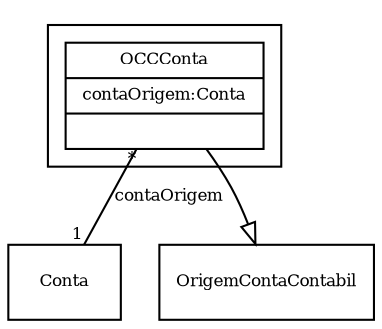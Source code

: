 digraph G{
fontname = "Times-Roman"
fontsize = 8

node [
        fontname = "Times-Roman"
        fontsize = 8
        shape = "record"
]

edge [
        fontname = "Times-Roman"
        fontsize = 8
]

subgraph clusterOCC__CONTA_DE_DESPESA
{
OCCConta [label = "{OCCConta|contaOrigem:Conta\l|\l}"]
}
edge [arrowhead = "none" headlabel = "1" taillabel = "*"] OCCConta -> Conta [label = "contaOrigem"]
edge [ arrowhead = "empty" headlabel = "" taillabel = ""] OCCConta -> OrigemContaContabil
}
